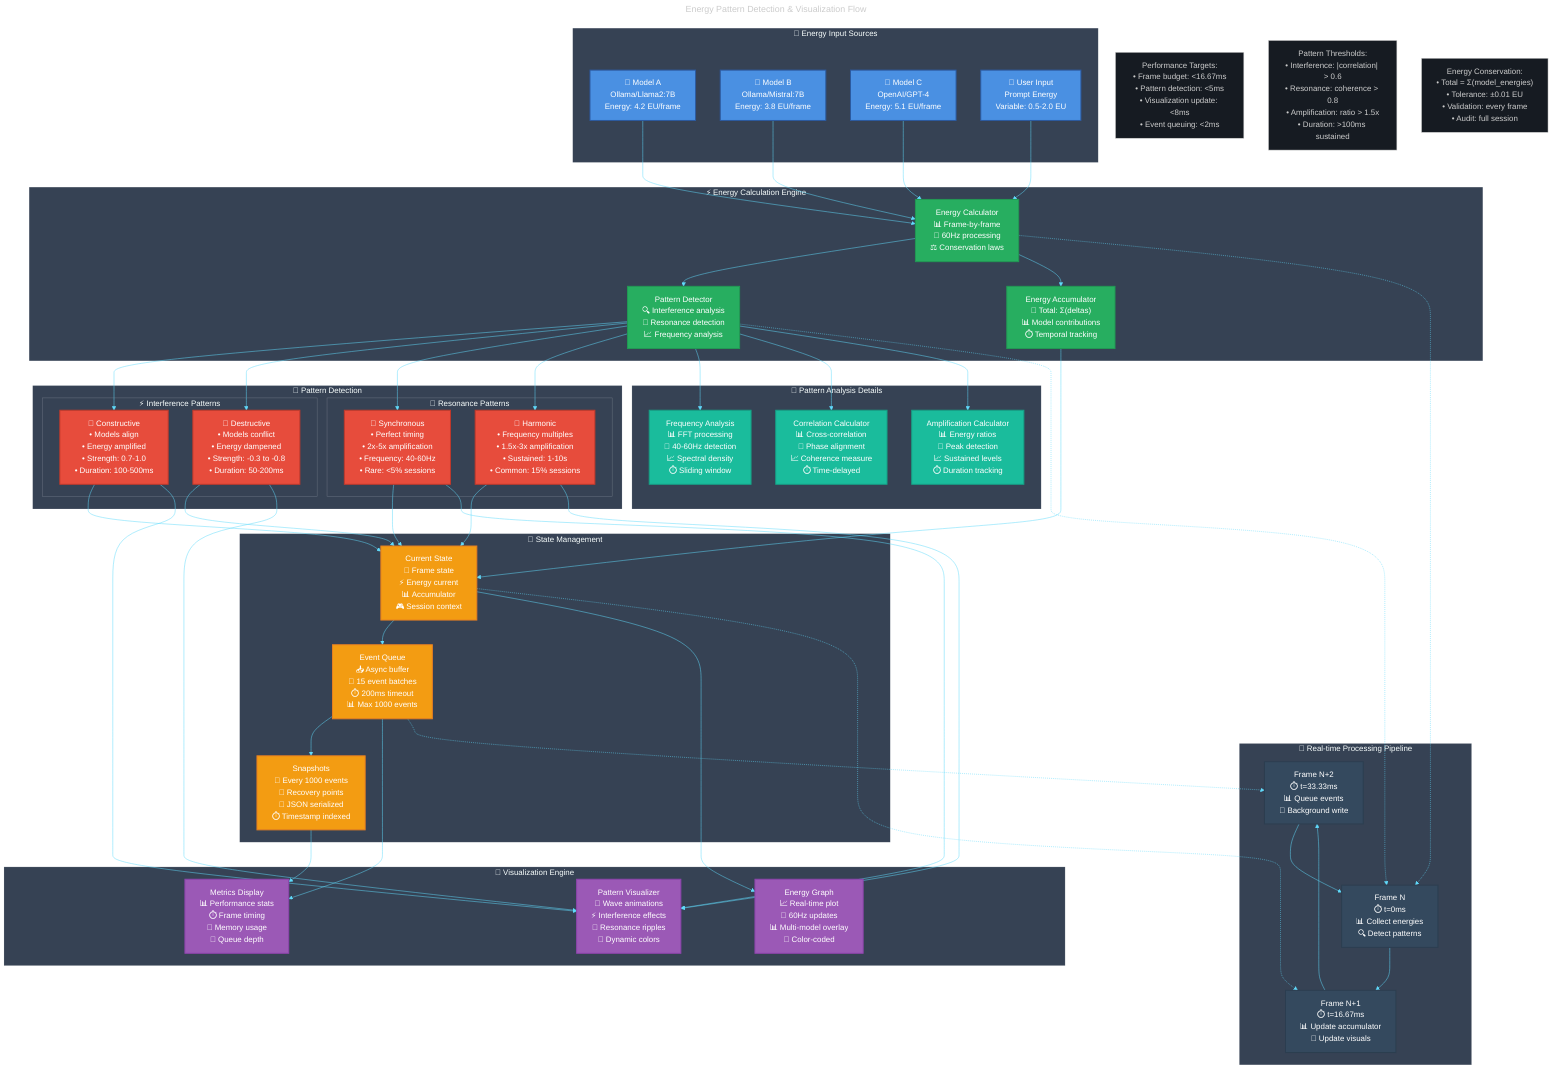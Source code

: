 ---
title: "Energy Pattern Detection & Visualization Flow"
config:
  theme: dark
  themeVariables:
    primaryColor: "#00ff88"
    primaryTextColor: "#ffffff"
    primaryBorderColor: "#27ae60"
    lineColor: "#61dafb"
    secondaryColor: "#ff6b6b"
    tertiaryColor: "#feca57"
    background: "#0d1117"
    mainBkg: "#161b22"
    secondBkg: "#21262d"
---

flowchart TD
    %% Input Sources
    subgraph INPUTS["🔄 Energy Input Sources"]
        ModelA["🤖 Model A<br/>Ollama/Llama2:7B<br/>Energy: 4.2 EU/frame"]
        ModelB["🤖 Model B<br/>Ollama/Mistral:7B<br/>Energy: 3.8 EU/frame"]
        ModelC["🤖 Model C<br/>OpenAI/GPT-4<br/>Energy: 5.1 EU/frame"]
        UserInput["👤 User Input<br/>Prompt Energy<br/>Variable: 0.5-2.0 EU"]
    end

    %% Energy Calculation Engine
    subgraph CALC["⚡ Energy Calculation Engine"]
        EnergyCalc["Energy Calculator<br/>📊 Frame-by-frame<br/>🎯 60Hz processing<br/>⚖️ Conservation laws"]
        
        PatternDetector["Pattern Detector<br/>🔍 Interference analysis<br/>🌊 Resonance detection<br/>📈 Frequency analysis"]
        
        Accumulator["Energy Accumulator<br/>💾 Total: Σ(deltas)<br/>📊 Model contributions<br/>⏱️ Temporal tracking"]
    end

    %% Pattern Types
    subgraph PATTERNS["🌊 Pattern Detection"]
        direction TB
        
        subgraph INTERFERENCE["⚡ Interference Patterns"]
            ConstructiveInt["🔺 Constructive<br/>• Models align<br/>• Energy amplified<br/>• Strength: 0.7-1.0<br/>• Duration: 100-500ms"]
            
            DestructiveInt["🔻 Destructive<br/>• Models conflict<br/>• Energy dampened<br/>• Strength: -0.3 to -0.8<br/>• Duration: 50-200ms"]
        end
        
        subgraph RESONANCE["🎵 Resonance Patterns"]
            SyncResonance["🎯 Synchronous<br/>• Perfect timing<br/>• 2x-5x amplification<br/>• Frequency: 40-60Hz<br/>• Rare: <5% sessions"]
            
            HarmonicRes["🎼 Harmonic<br/>• Frequency multiples<br/>• 1.5x-3x amplification<br/>• Sustained: 1-10s<br/>• Common: 15% sessions"]
        end
    end

    %% State Management
    subgraph STATE["💾 State Management"]
        CurrentState["Current State<br/>🎯 Frame state<br/>⚡ Energy current<br/>📊 Accumulator<br/>🎮 Session context"]
        
        EventQueue["Event Queue<br/>📥 Async buffer<br/>🔄 15 event batches<br/>⏱️ 200ms timeout<br/>📊 Max 1000 events"]
        
        Snapshots["Snapshots<br/>📸 Every 1000 events<br/>🔄 Recovery points<br/>💾 JSON serialized<br/>⏱️ Timestamp indexed"]
    end

    %% Visualization Engine
    subgraph VIZ["🎨 Visualization Engine"]
        EnergyGraph["Energy Graph<br/>📈 Real-time plot<br/>🎯 60Hz updates<br/>📊 Multi-model overlay<br/>🌈 Color-coded"]
        
        PatternViz["Pattern Visualizer<br/>🌊 Wave animations<br/>⚡ Interference effects<br/>🎵 Resonance ripples<br/>🎨 Dynamic colors"]
        
        MetricsDisplay["Metrics Display<br/>📊 Performance stats<br/>⏱️ Frame timing<br/>💾 Memory usage<br/>🔄 Queue depth"]
    end

    %% Data Flow Connections
    ModelA --> EnergyCalc
    ModelB --> EnergyCalc
    ModelC --> EnergyCalc
    UserInput --> EnergyCalc
    
    EnergyCalc --> PatternDetector
    EnergyCalc --> Accumulator
    
    PatternDetector --> ConstructiveInt
    PatternDetector --> DestructiveInt
    PatternDetector --> SyncResonance
    PatternDetector --> HarmonicRes
    
    ConstructiveInt --> CurrentState
    DestructiveInt --> CurrentState
    SyncResonance --> CurrentState
    HarmonicRes --> CurrentState
    
    Accumulator --> CurrentState
    CurrentState --> EventQueue
    EventQueue --> Snapshots
    
    CurrentState --> EnergyGraph
    ConstructiveInt --> PatternViz
    DestructiveInt --> PatternViz
    SyncResonance --> PatternViz
    HarmonicRes --> PatternViz
    
    EventQueue --> MetricsDisplay
    Snapshots --> MetricsDisplay

    %% Pattern Analysis Details
    subgraph ANALYSIS["🔬 Pattern Analysis Details"]
        direction LR
        
        FreqAnalysis["Frequency Analysis<br/>📊 FFT processing<br/>🎯 40-60Hz detection<br/>📈 Spectral density<br/>⏱️ Sliding window"]
        
        CorrelationCalc["Correlation Calculator<br/>📊 Cross-correlation<br/>🎯 Phase alignment<br/>📈 Coherence measure<br/>⏱️ Time-delayed"]
        
        AmplificationCalc["Amplification Calculator<br/>📊 Energy ratios<br/>🎯 Peak detection<br/>📈 Sustained levels<br/>⏱️ Duration tracking"]
    end

    PatternDetector --> FreqAnalysis
    PatternDetector --> CorrelationCalc
    PatternDetector --> AmplificationCalc

    %% Real-time Processing Pipeline
    subgraph PIPELINE["🔄 Real-time Processing Pipeline"]
        direction TB
        
        Frame1["Frame N<br/>⏱️ t=0ms<br/>📊 Collect energies<br/>🔍 Detect patterns"]
        Frame2["Frame N+1<br/>⏱️ t=16.67ms<br/>📊 Update accumulator<br/>🎨 Update visuals"]
        Frame3["Frame N+2<br/>⏱️ t=33.33ms<br/>📊 Queue events<br/>💾 Background write"]
        
        Frame1 --> Frame2
        Frame2 --> Frame3
        Frame3 --> Frame1
    end

    EnergyCalc -.-> Frame1
    PatternDetector -.-> Frame1
    CurrentState -.-> Frame2
    EventQueue -.-> Frame3

    %% Performance Annotations
    note1["Performance Targets:<br/>• Frame budget: <16.67ms<br/>• Pattern detection: <5ms<br/>• Visualization update: <8ms<br/>• Event queuing: <2ms"]
    
    note2["Pattern Thresholds:<br/>• Interference: |correlation| > 0.6<br/>• Resonance: coherence > 0.8<br/>• Amplification: ratio > 1.5x<br/>• Duration: >100ms sustained"]
    
    note3["Energy Conservation:<br/>• Total = Σ(model_energies)<br/>• Tolerance: ±0.01 EU<br/>• Validation: every frame<br/>• Audit: full session"]

    %% Styling
    classDef inputClass fill:#4a90e2,stroke:#2c5aa0,stroke-width:2px,color:#fff
    classDef calcClass fill:#27ae60,stroke:#229954,stroke-width:2px,color:#fff
    classDef patternClass fill:#e74c3c,stroke:#c0392b,stroke-width:2px,color:#fff
    classDef stateClass fill:#f39c12,stroke:#e67e22,stroke-width:2px,color:#fff
    classDef vizClass fill:#9b59b6,stroke:#8e44ad,stroke-width:2px,color:#fff
    classDef analysisClass fill:#1abc9c,stroke:#16a085,stroke-width:2px,color:#fff
    classDef pipelineClass fill:#34495e,stroke:#2c3e50,stroke-width:2px,color:#fff

    class ModelA,ModelB,ModelC,UserInput inputClass
    class EnergyCalc,PatternDetector,Accumulator calcClass
    class ConstructiveInt,DestructiveInt,SyncResonance,HarmonicRes patternClass
    class CurrentState,EventQueue,Snapshots stateClass
    class EnergyGraph,PatternViz,MetricsDisplay vizClass
    class FreqAnalysis,CorrelationCalc,AmplificationCalc analysisClass
    class Frame1,Frame2,Frame3 pipelineClass